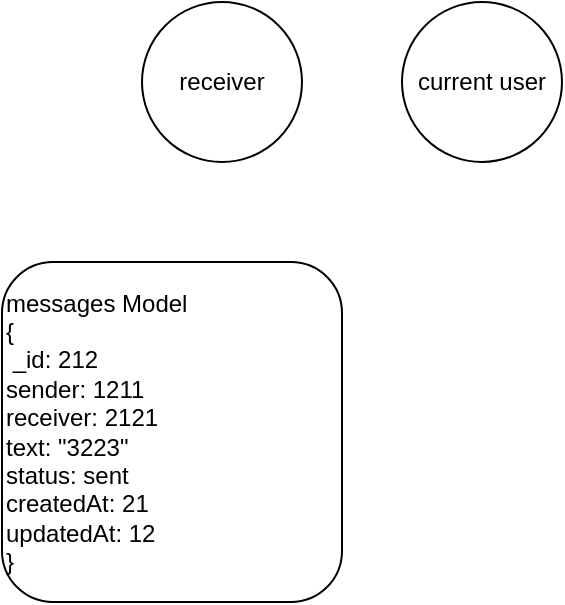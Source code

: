 <mxfile>
    <diagram id="0rC2n6l2vNEot3W8JM_L" name="Page-1">
        <mxGraphModel dx="1132" dy="593" grid="1" gridSize="10" guides="1" tooltips="1" connect="1" arrows="1" fold="1" page="1" pageScale="1" pageWidth="850" pageHeight="1100" math="0" shadow="0">
            <root>
                <mxCell id="0"/>
                <mxCell id="1" parent="0"/>
                <mxCell id="2" value="receiver" style="ellipse;whiteSpace=wrap;html=1;" vertex="1" parent="1">
                    <mxGeometry x="10" y="170" width="80" height="80" as="geometry"/>
                </mxCell>
                <mxCell id="3" value="current user&lt;br&gt;" style="ellipse;whiteSpace=wrap;html=1;" vertex="1" parent="1">
                    <mxGeometry x="140" y="170" width="80" height="80" as="geometry"/>
                </mxCell>
                <mxCell id="7" value="&lt;div style=&quot;text-align: justify;&quot;&gt;&lt;span style=&quot;background-color: initial;&quot;&gt;messages Model&lt;/span&gt;&lt;/div&gt;&lt;div style=&quot;text-align: justify;&quot;&gt;&lt;span style=&quot;background-color: initial;&quot;&gt;{&lt;/span&gt;&lt;/div&gt;&lt;div style=&quot;text-align: justify;&quot;&gt;&lt;span style=&quot;background-color: initial;&quot;&gt;&amp;nbsp;_id: 212&lt;/span&gt;&lt;/div&gt;&lt;div style=&quot;text-align: justify;&quot;&gt;&lt;span style=&quot;background-color: initial;&quot;&gt;sender: 1211&lt;/span&gt;&lt;/div&gt;&lt;div style=&quot;text-align: justify;&quot;&gt;&lt;span style=&quot;background-color: initial;&quot;&gt;receiver: 2121&lt;/span&gt;&lt;/div&gt;&lt;div style=&quot;text-align: justify;&quot;&gt;&lt;span style=&quot;background-color: initial;&quot;&gt;text: &quot;3223&quot;&lt;/span&gt;&lt;/div&gt;&lt;div style=&quot;text-align: justify;&quot;&gt;status: sent&lt;/div&gt;&lt;div style=&quot;text-align: justify;&quot;&gt;createdAt: 21&lt;/div&gt;&lt;div style=&quot;&quot;&gt;&lt;span style=&quot;background-color: initial;&quot;&gt;updatedAt: 12&amp;nbsp;&lt;/span&gt;&lt;/div&gt;&lt;div style=&quot;text-align: justify;&quot;&gt;&lt;span style=&quot;background-color: initial;&quot;&gt;}&lt;/span&gt;&lt;/div&gt;" style="rounded=1;whiteSpace=wrap;html=1;align=left;" vertex="1" parent="1">
                    <mxGeometry x="-60" y="300" width="170" height="170" as="geometry"/>
                </mxCell>
            </root>
        </mxGraphModel>
    </diagram>
</mxfile>